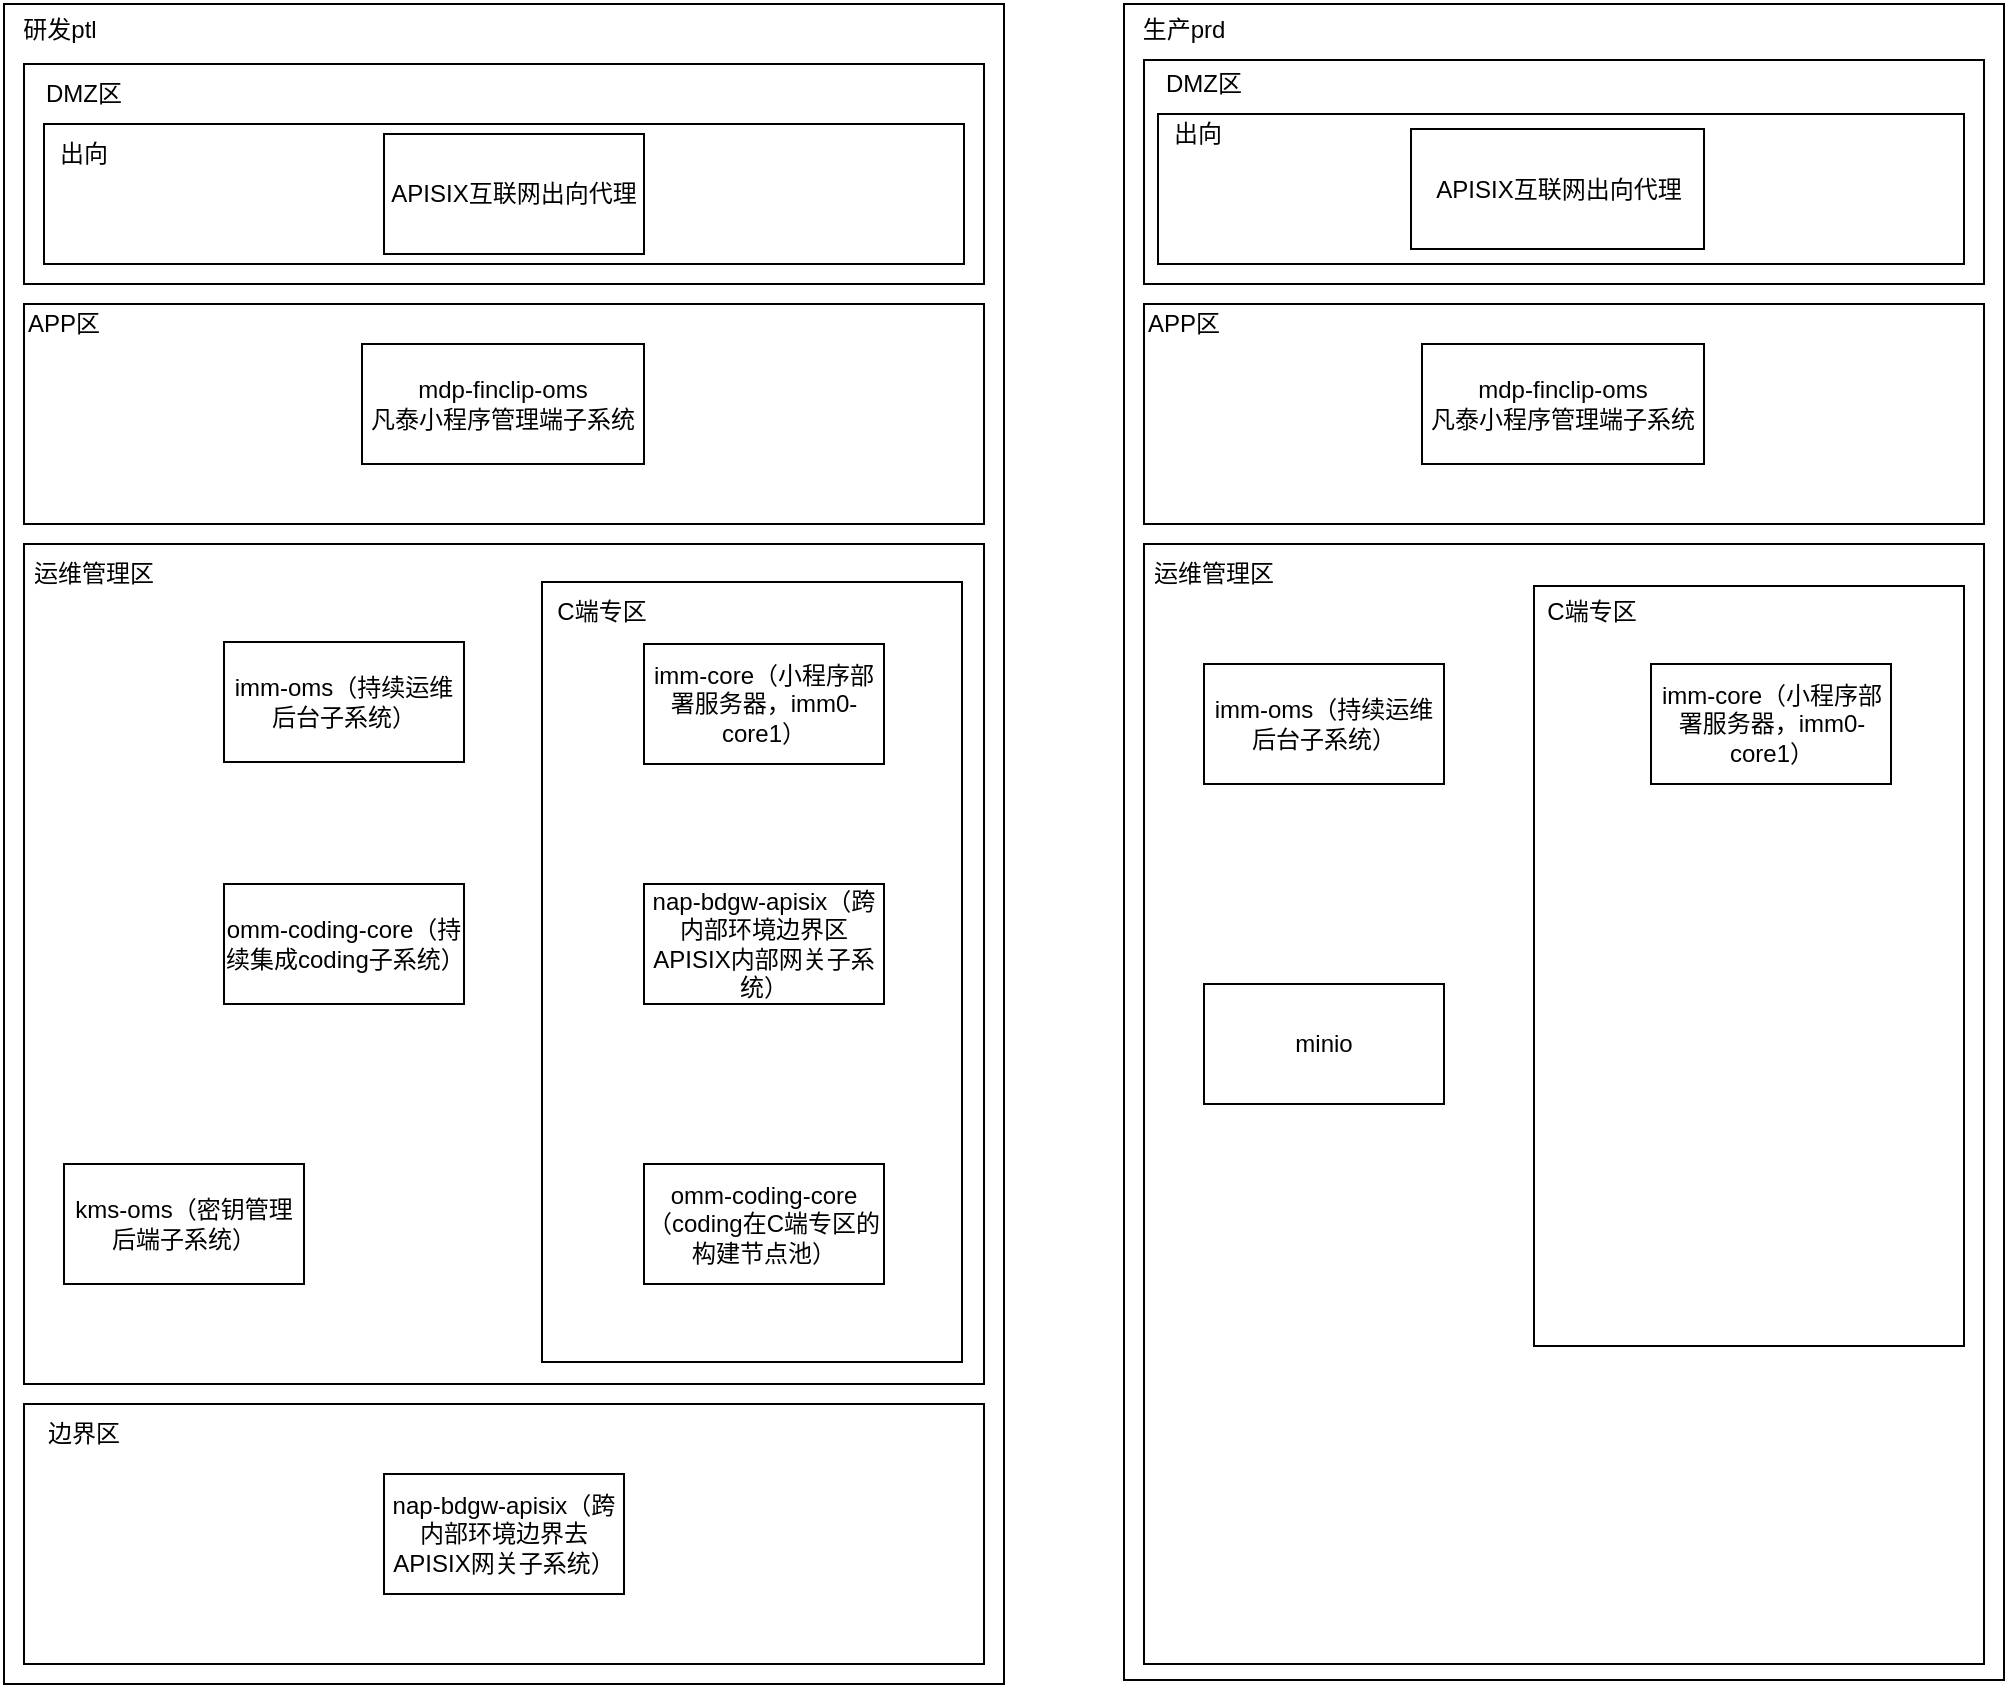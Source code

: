 <mxfile version="21.6.5" type="github">
  <diagram name="第 1 页" id="IvNa59Fz9F3UyReQX0pq">
    <mxGraphModel dx="1719" dy="1928" grid="1" gridSize="10" guides="1" tooltips="1" connect="1" arrows="1" fold="1" page="1" pageScale="1" pageWidth="827" pageHeight="1169" math="0" shadow="0">
      <root>
        <mxCell id="0" />
        <mxCell id="1" parent="0" />
        <mxCell id="60fHY_pFlaiAmWr8tQPw-19" value="" style="rounded=0;whiteSpace=wrap;html=1;" vertex="1" parent="1">
          <mxGeometry x="250" y="-130" width="500" height="840" as="geometry" />
        </mxCell>
        <mxCell id="60fHY_pFlaiAmWr8tQPw-1" value="" style="whiteSpace=wrap;html=1;" vertex="1" parent="1">
          <mxGeometry x="260" y="140" width="480" height="420" as="geometry" />
        </mxCell>
        <mxCell id="60fHY_pFlaiAmWr8tQPw-2" value="" style="rounded=0;whiteSpace=wrap;html=1;" vertex="1" parent="1">
          <mxGeometry x="320" y="600" width="120" height="60" as="geometry" />
        </mxCell>
        <mxCell id="60fHY_pFlaiAmWr8tQPw-3" value="运维管理区" style="text;html=1;strokeColor=none;fillColor=none;align=center;verticalAlign=middle;whiteSpace=wrap;rounded=0;" vertex="1" parent="1">
          <mxGeometry x="260" y="140" width="70" height="30" as="geometry" />
        </mxCell>
        <mxCell id="60fHY_pFlaiAmWr8tQPw-4" value="" style="rounded=0;whiteSpace=wrap;html=1;" vertex="1" parent="1">
          <mxGeometry x="260" y="570" width="480" height="130" as="geometry" />
        </mxCell>
        <mxCell id="60fHY_pFlaiAmWr8tQPw-5" value="边界区" style="text;html=1;strokeColor=none;fillColor=none;align=center;verticalAlign=middle;whiteSpace=wrap;rounded=0;" vertex="1" parent="1">
          <mxGeometry x="260" y="570" width="60" height="30" as="geometry" />
        </mxCell>
        <mxCell id="60fHY_pFlaiAmWr8tQPw-6" value="nap-bdgw-apisix（跨内部环境边界去APISIX网关子系统）" style="rounded=0;whiteSpace=wrap;html=1;" vertex="1" parent="1">
          <mxGeometry x="440" y="605" width="120" height="60" as="geometry" />
        </mxCell>
        <mxCell id="60fHY_pFlaiAmWr8tQPw-7" value="kms-oms（密钥管理后端子系统）" style="rounded=0;whiteSpace=wrap;html=1;" vertex="1" parent="1">
          <mxGeometry x="280" y="450" width="120" height="60" as="geometry" />
        </mxCell>
        <mxCell id="60fHY_pFlaiAmWr8tQPw-8" value="omm-coding-core（持续集成coding子系统）" style="rounded=0;whiteSpace=wrap;html=1;" vertex="1" parent="1">
          <mxGeometry x="360" y="310" width="120" height="60" as="geometry" />
        </mxCell>
        <mxCell id="60fHY_pFlaiAmWr8tQPw-9" value="imm-oms（持续运维后台子系统）" style="rounded=0;whiteSpace=wrap;html=1;" vertex="1" parent="1">
          <mxGeometry x="360" y="189" width="120" height="60" as="geometry" />
        </mxCell>
        <mxCell id="60fHY_pFlaiAmWr8tQPw-13" value="" style="rounded=0;whiteSpace=wrap;html=1;" vertex="1" parent="1">
          <mxGeometry x="519" y="159" width="210" height="390" as="geometry" />
        </mxCell>
        <mxCell id="60fHY_pFlaiAmWr8tQPw-10" value="imm-core（小程序部署服务器，imm0-core1）" style="rounded=0;whiteSpace=wrap;html=1;" vertex="1" parent="1">
          <mxGeometry x="570" y="190" width="120" height="60" as="geometry" />
        </mxCell>
        <mxCell id="60fHY_pFlaiAmWr8tQPw-11" value="nap-bdgw-apisix（跨内部环境边界区APISIX内部网关子系统）" style="rounded=0;whiteSpace=wrap;html=1;" vertex="1" parent="1">
          <mxGeometry x="570" y="310" width="120" height="60" as="geometry" />
        </mxCell>
        <mxCell id="60fHY_pFlaiAmWr8tQPw-12" value="omm-coding-core（coding在C端专区的构建节点池）" style="rounded=0;whiteSpace=wrap;html=1;" vertex="1" parent="1">
          <mxGeometry x="570" y="450" width="120" height="60" as="geometry" />
        </mxCell>
        <mxCell id="60fHY_pFlaiAmWr8tQPw-14" value="C端专区" style="text;html=1;strokeColor=none;fillColor=none;align=center;verticalAlign=middle;whiteSpace=wrap;rounded=0;" vertex="1" parent="1">
          <mxGeometry x="519" y="159" width="60" height="30" as="geometry" />
        </mxCell>
        <mxCell id="60fHY_pFlaiAmWr8tQPw-15" value="" style="rounded=0;whiteSpace=wrap;html=1;" vertex="1" parent="1">
          <mxGeometry x="260" y="-100" width="480" height="110" as="geometry" />
        </mxCell>
        <mxCell id="60fHY_pFlaiAmWr8tQPw-16" value="DMZ区" style="text;html=1;strokeColor=none;fillColor=none;align=center;verticalAlign=middle;whiteSpace=wrap;rounded=0;" vertex="1" parent="1">
          <mxGeometry x="260" y="-100" width="60" height="30" as="geometry" />
        </mxCell>
        <mxCell id="60fHY_pFlaiAmWr8tQPw-17" value="" style="rounded=0;whiteSpace=wrap;html=1;" vertex="1" parent="1">
          <mxGeometry x="270" y="-70" width="460" height="70" as="geometry" />
        </mxCell>
        <mxCell id="60fHY_pFlaiAmWr8tQPw-18" value="出向" style="text;html=1;strokeColor=none;fillColor=none;align=center;verticalAlign=middle;whiteSpace=wrap;rounded=0;" vertex="1" parent="1">
          <mxGeometry x="260" y="-70" width="60" height="30" as="geometry" />
        </mxCell>
        <mxCell id="60fHY_pFlaiAmWr8tQPw-20" value="研发ptl" style="text;html=1;strokeColor=none;fillColor=none;align=center;verticalAlign=middle;whiteSpace=wrap;rounded=0;" vertex="1" parent="1">
          <mxGeometry x="248" y="-132" width="60" height="30" as="geometry" />
        </mxCell>
        <mxCell id="60fHY_pFlaiAmWr8tQPw-21" value="" style="rounded=0;whiteSpace=wrap;html=1;" vertex="1" parent="1">
          <mxGeometry x="810" y="-130" width="440" height="838" as="geometry" />
        </mxCell>
        <mxCell id="60fHY_pFlaiAmWr8tQPw-22" value="生产prd" style="text;html=1;strokeColor=none;fillColor=none;align=center;verticalAlign=middle;whiteSpace=wrap;rounded=0;" vertex="1" parent="1">
          <mxGeometry x="810" y="-132" width="60" height="30" as="geometry" />
        </mxCell>
        <mxCell id="60fHY_pFlaiAmWr8tQPw-23" value="" style="rounded=0;whiteSpace=wrap;html=1;" vertex="1" parent="1">
          <mxGeometry x="820" y="-102" width="420" height="112" as="geometry" />
        </mxCell>
        <mxCell id="60fHY_pFlaiAmWr8tQPw-24" value="DMZ区" style="text;html=1;strokeColor=none;fillColor=none;align=center;verticalAlign=middle;whiteSpace=wrap;rounded=0;" vertex="1" parent="1">
          <mxGeometry x="820" y="-105" width="60" height="30" as="geometry" />
        </mxCell>
        <mxCell id="60fHY_pFlaiAmWr8tQPw-25" value="" style="rounded=0;whiteSpace=wrap;html=1;" vertex="1" parent="1">
          <mxGeometry x="827" y="-75" width="403" height="75" as="geometry" />
        </mxCell>
        <mxCell id="60fHY_pFlaiAmWr8tQPw-26" value="出向" style="text;html=1;strokeColor=none;fillColor=none;align=center;verticalAlign=middle;whiteSpace=wrap;rounded=0;" vertex="1" parent="1">
          <mxGeometry x="817" y="-80" width="60" height="30" as="geometry" />
        </mxCell>
        <mxCell id="60fHY_pFlaiAmWr8tQPw-27" value="APISIX互联网出向代理" style="rounded=0;whiteSpace=wrap;html=1;" vertex="1" parent="1">
          <mxGeometry x="440" y="-65" width="130" height="60" as="geometry" />
        </mxCell>
        <mxCell id="60fHY_pFlaiAmWr8tQPw-28" value="APISIX互联网出向代理" style="rounded=0;whiteSpace=wrap;html=1;" vertex="1" parent="1">
          <mxGeometry x="953.5" y="-67.5" width="146.5" height="60" as="geometry" />
        </mxCell>
        <mxCell id="60fHY_pFlaiAmWr8tQPw-29" value="" style="rounded=0;whiteSpace=wrap;html=1;" vertex="1" parent="1">
          <mxGeometry x="820" y="140" width="420" height="560" as="geometry" />
        </mxCell>
        <mxCell id="60fHY_pFlaiAmWr8tQPw-30" value="运维管理区" style="text;html=1;strokeColor=none;fillColor=none;align=center;verticalAlign=middle;whiteSpace=wrap;rounded=0;" vertex="1" parent="1">
          <mxGeometry x="820" y="140" width="70" height="30" as="geometry" />
        </mxCell>
        <mxCell id="60fHY_pFlaiAmWr8tQPw-31" value="" style="rounded=0;whiteSpace=wrap;html=1;" vertex="1" parent="1">
          <mxGeometry x="1015" y="161" width="215" height="380" as="geometry" />
        </mxCell>
        <mxCell id="60fHY_pFlaiAmWr8tQPw-32" value="C端专区" style="text;html=1;strokeColor=none;fillColor=none;align=center;verticalAlign=middle;whiteSpace=wrap;rounded=0;" vertex="1" parent="1">
          <mxGeometry x="1013.5" y="159" width="60" height="30" as="geometry" />
        </mxCell>
        <mxCell id="60fHY_pFlaiAmWr8tQPw-34" value="imm-core（小程序部署服务器，imm0-core1）" style="rounded=0;whiteSpace=wrap;html=1;" vertex="1" parent="1">
          <mxGeometry x="1073.5" y="200" width="120" height="60" as="geometry" />
        </mxCell>
        <mxCell id="60fHY_pFlaiAmWr8tQPw-35" value="minio" style="rounded=0;whiteSpace=wrap;html=1;" vertex="1" parent="1">
          <mxGeometry x="850" y="360" width="120" height="60" as="geometry" />
        </mxCell>
        <mxCell id="60fHY_pFlaiAmWr8tQPw-36" value="imm-oms（持续运维后台子系统）" style="rounded=0;whiteSpace=wrap;html=1;" vertex="1" parent="1">
          <mxGeometry x="850" y="200" width="120" height="60" as="geometry" />
        </mxCell>
        <mxCell id="60fHY_pFlaiAmWr8tQPw-37" value="" style="rounded=0;whiteSpace=wrap;html=1;" vertex="1" parent="1">
          <mxGeometry x="260" y="20" width="480" height="110" as="geometry" />
        </mxCell>
        <mxCell id="60fHY_pFlaiAmWr8tQPw-38" value="APP区" style="text;html=1;strokeColor=none;fillColor=none;align=center;verticalAlign=middle;whiteSpace=wrap;rounded=0;" vertex="1" parent="1">
          <mxGeometry x="250" y="15" width="60" height="30" as="geometry" />
        </mxCell>
        <mxCell id="60fHY_pFlaiAmWr8tQPw-39" value="mdp-finclip-oms&lt;br&gt;凡泰小程序管理端子系统" style="rounded=0;whiteSpace=wrap;html=1;" vertex="1" parent="1">
          <mxGeometry x="429" y="40" width="141" height="60" as="geometry" />
        </mxCell>
        <mxCell id="60fHY_pFlaiAmWr8tQPw-40" value="" style="rounded=0;whiteSpace=wrap;html=1;" vertex="1" parent="1">
          <mxGeometry x="820" y="20" width="420" height="110" as="geometry" />
        </mxCell>
        <mxCell id="60fHY_pFlaiAmWr8tQPw-41" value="APP区" style="text;html=1;strokeColor=none;fillColor=none;align=center;verticalAlign=middle;whiteSpace=wrap;rounded=0;" vertex="1" parent="1">
          <mxGeometry x="810" y="15" width="60" height="30" as="geometry" />
        </mxCell>
        <mxCell id="60fHY_pFlaiAmWr8tQPw-42" value="mdp-finclip-oms&lt;br&gt;凡泰小程序管理端子系统" style="rounded=0;whiteSpace=wrap;html=1;" vertex="1" parent="1">
          <mxGeometry x="959" y="40" width="141" height="60" as="geometry" />
        </mxCell>
      </root>
    </mxGraphModel>
  </diagram>
</mxfile>
